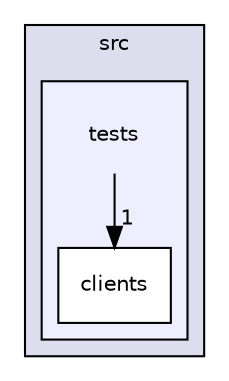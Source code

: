 digraph "/home/quatadah/STUDIES/projects/projetss6-quor-12812/src/tests" {
  compound=true
  node [ fontsize="10", fontname="Helvetica"];
  edge [ labelfontsize="10", labelfontname="Helvetica"];
  subgraph clusterdir_68267d1309a1af8e8297ef4c3efbcdba {
    graph [ bgcolor="#ddddee", pencolor="black", label="src" fontname="Helvetica", fontsize="10", URL="dir_68267d1309a1af8e8297ef4c3efbcdba.html"]
  subgraph clusterdir_d93a1d4020dea85bb71b237545b5e722 {
    graph [ bgcolor="#eeeeff", pencolor="black", label="" URL="dir_d93a1d4020dea85bb71b237545b5e722.html"];
    dir_d93a1d4020dea85bb71b237545b5e722 [shape=plaintext label="tests"];
    dir_3630e49b36dab402dfbffe786b44bb72 [shape=box label="clients" color="black" fillcolor="white" style="filled" URL="dir_3630e49b36dab402dfbffe786b44bb72.html"];
  }
  }
  dir_d93a1d4020dea85bb71b237545b5e722->dir_3630e49b36dab402dfbffe786b44bb72 [headlabel="1", labeldistance=1.5 headhref="dir_000008_000009.html"];
}
